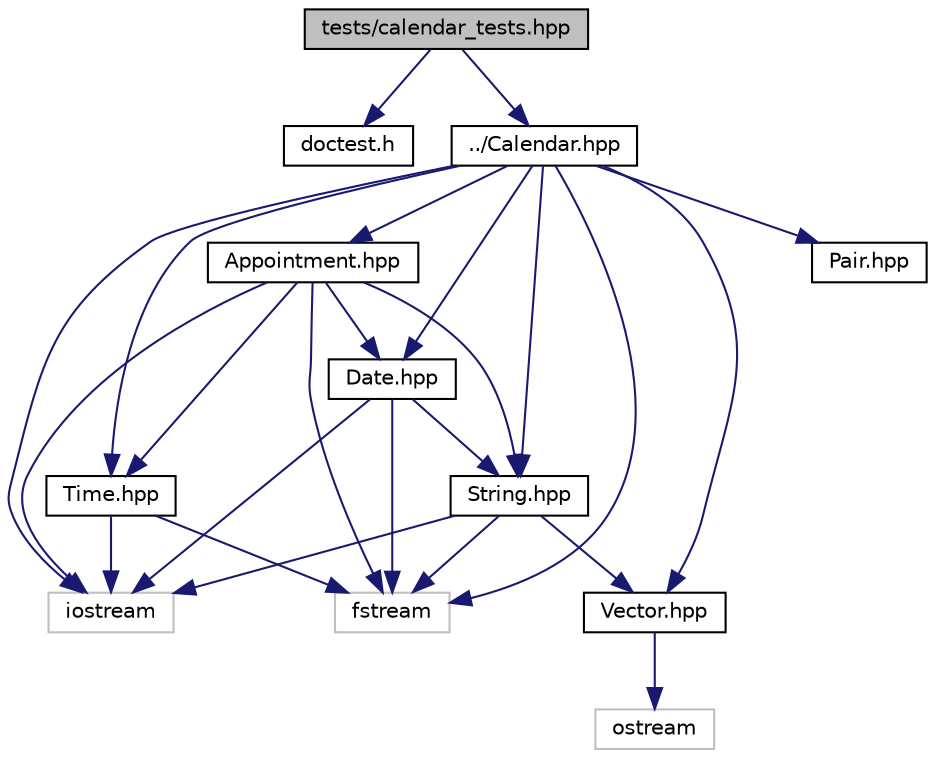digraph "tests/calendar_tests.hpp"
{
  edge [fontname="Helvetica",fontsize="10",labelfontname="Helvetica",labelfontsize="10"];
  node [fontname="Helvetica",fontsize="10",shape=record];
  Node0 [label="tests/calendar_tests.hpp",height=0.2,width=0.4,color="black", fillcolor="grey75", style="filled", fontcolor="black"];
  Node0 -> Node1 [color="midnightblue",fontsize="10",style="solid"];
  Node1 [label="doctest.h",height=0.2,width=0.4,color="black", fillcolor="white", style="filled",URL="$doctest_8h.html"];
  Node0 -> Node2 [color="midnightblue",fontsize="10",style="solid"];
  Node2 [label="../Calendar.hpp",height=0.2,width=0.4,color="black", fillcolor="white", style="filled",URL="$Calendar_8hpp.html"];
  Node2 -> Node3 [color="midnightblue",fontsize="10",style="solid"];
  Node3 [label="iostream",height=0.2,width=0.4,color="grey75", fillcolor="white", style="filled"];
  Node2 -> Node4 [color="midnightblue",fontsize="10",style="solid"];
  Node4 [label="fstream",height=0.2,width=0.4,color="grey75", fillcolor="white", style="filled"];
  Node2 -> Node5 [color="midnightblue",fontsize="10",style="solid"];
  Node5 [label="Appointment.hpp",height=0.2,width=0.4,color="black", fillcolor="white", style="filled",URL="$Appointment_8hpp.html"];
  Node5 -> Node3 [color="midnightblue",fontsize="10",style="solid"];
  Node5 -> Node4 [color="midnightblue",fontsize="10",style="solid"];
  Node5 -> Node6 [color="midnightblue",fontsize="10",style="solid"];
  Node6 [label="Date.hpp",height=0.2,width=0.4,color="black", fillcolor="white", style="filled",URL="$Date_8hpp.html"];
  Node6 -> Node3 [color="midnightblue",fontsize="10",style="solid"];
  Node6 -> Node4 [color="midnightblue",fontsize="10",style="solid"];
  Node6 -> Node7 [color="midnightblue",fontsize="10",style="solid"];
  Node7 [label="String.hpp",height=0.2,width=0.4,color="black", fillcolor="white", style="filled",URL="$String_8hpp.html"];
  Node7 -> Node4 [color="midnightblue",fontsize="10",style="solid"];
  Node7 -> Node3 [color="midnightblue",fontsize="10",style="solid"];
  Node7 -> Node8 [color="midnightblue",fontsize="10",style="solid"];
  Node8 [label="Vector.hpp",height=0.2,width=0.4,color="black", fillcolor="white", style="filled",URL="$Vector_8hpp.html"];
  Node8 -> Node9 [color="midnightblue",fontsize="10",style="solid"];
  Node9 [label="ostream",height=0.2,width=0.4,color="grey75", fillcolor="white", style="filled"];
  Node5 -> Node10 [color="midnightblue",fontsize="10",style="solid"];
  Node10 [label="Time.hpp",height=0.2,width=0.4,color="black", fillcolor="white", style="filled",URL="$Time_8hpp.html"];
  Node10 -> Node3 [color="midnightblue",fontsize="10",style="solid"];
  Node10 -> Node4 [color="midnightblue",fontsize="10",style="solid"];
  Node5 -> Node7 [color="midnightblue",fontsize="10",style="solid"];
  Node2 -> Node6 [color="midnightblue",fontsize="10",style="solid"];
  Node2 -> Node10 [color="midnightblue",fontsize="10",style="solid"];
  Node2 -> Node8 [color="midnightblue",fontsize="10",style="solid"];
  Node2 -> Node7 [color="midnightblue",fontsize="10",style="solid"];
  Node2 -> Node11 [color="midnightblue",fontsize="10",style="solid"];
  Node11 [label="Pair.hpp",height=0.2,width=0.4,color="black", fillcolor="white", style="filled",URL="$Pair_8hpp.html"];
}

